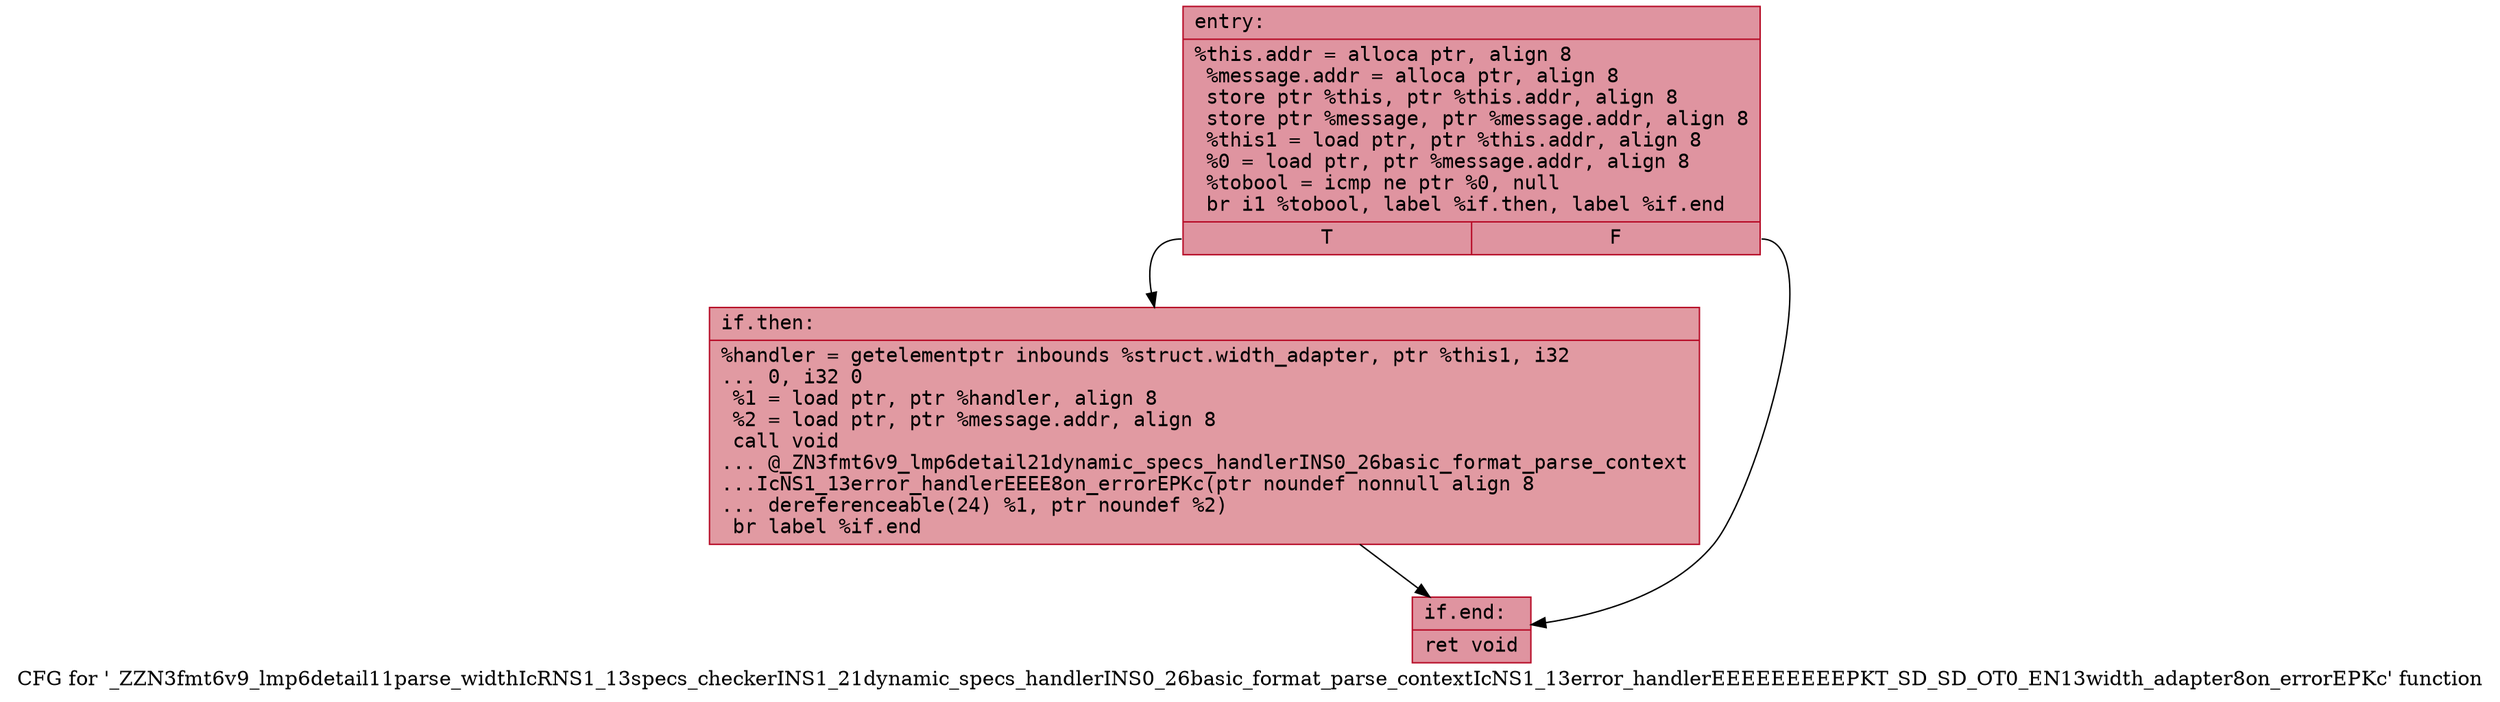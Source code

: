 digraph "CFG for '_ZZN3fmt6v9_lmp6detail11parse_widthIcRNS1_13specs_checkerINS1_21dynamic_specs_handlerINS0_26basic_format_parse_contextIcNS1_13error_handlerEEEEEEEEEPKT_SD_SD_OT0_EN13width_adapter8on_errorEPKc' function" {
	label="CFG for '_ZZN3fmt6v9_lmp6detail11parse_widthIcRNS1_13specs_checkerINS1_21dynamic_specs_handlerINS0_26basic_format_parse_contextIcNS1_13error_handlerEEEEEEEEEPKT_SD_SD_OT0_EN13width_adapter8on_errorEPKc' function";

	Node0x556bfeace8f0 [shape=record,color="#b70d28ff", style=filled, fillcolor="#b70d2870" fontname="Courier",label="{entry:\l|  %this.addr = alloca ptr, align 8\l  %message.addr = alloca ptr, align 8\l  store ptr %this, ptr %this.addr, align 8\l  store ptr %message, ptr %message.addr, align 8\l  %this1 = load ptr, ptr %this.addr, align 8\l  %0 = load ptr, ptr %message.addr, align 8\l  %tobool = icmp ne ptr %0, null\l  br i1 %tobool, label %if.then, label %if.end\l|{<s0>T|<s1>F}}"];
	Node0x556bfeace8f0:s0 -> Node0x556bfeacebc0[tooltip="entry -> if.then\nProbability 62.50%" ];
	Node0x556bfeace8f0:s1 -> Node0x556bfeacec30[tooltip="entry -> if.end\nProbability 37.50%" ];
	Node0x556bfeacebc0 [shape=record,color="#b70d28ff", style=filled, fillcolor="#bb1b2c70" fontname="Courier",label="{if.then:\l|  %handler = getelementptr inbounds %struct.width_adapter, ptr %this1, i32\l... 0, i32 0\l  %1 = load ptr, ptr %handler, align 8\l  %2 = load ptr, ptr %message.addr, align 8\l  call void\l... @_ZN3fmt6v9_lmp6detail21dynamic_specs_handlerINS0_26basic_format_parse_context\l...IcNS1_13error_handlerEEEE8on_errorEPKc(ptr noundef nonnull align 8\l... dereferenceable(24) %1, ptr noundef %2)\l  br label %if.end\l}"];
	Node0x556bfeacebc0 -> Node0x556bfeacec30[tooltip="if.then -> if.end\nProbability 100.00%" ];
	Node0x556bfeacec30 [shape=record,color="#b70d28ff", style=filled, fillcolor="#b70d2870" fontname="Courier",label="{if.end:\l|  ret void\l}"];
}
